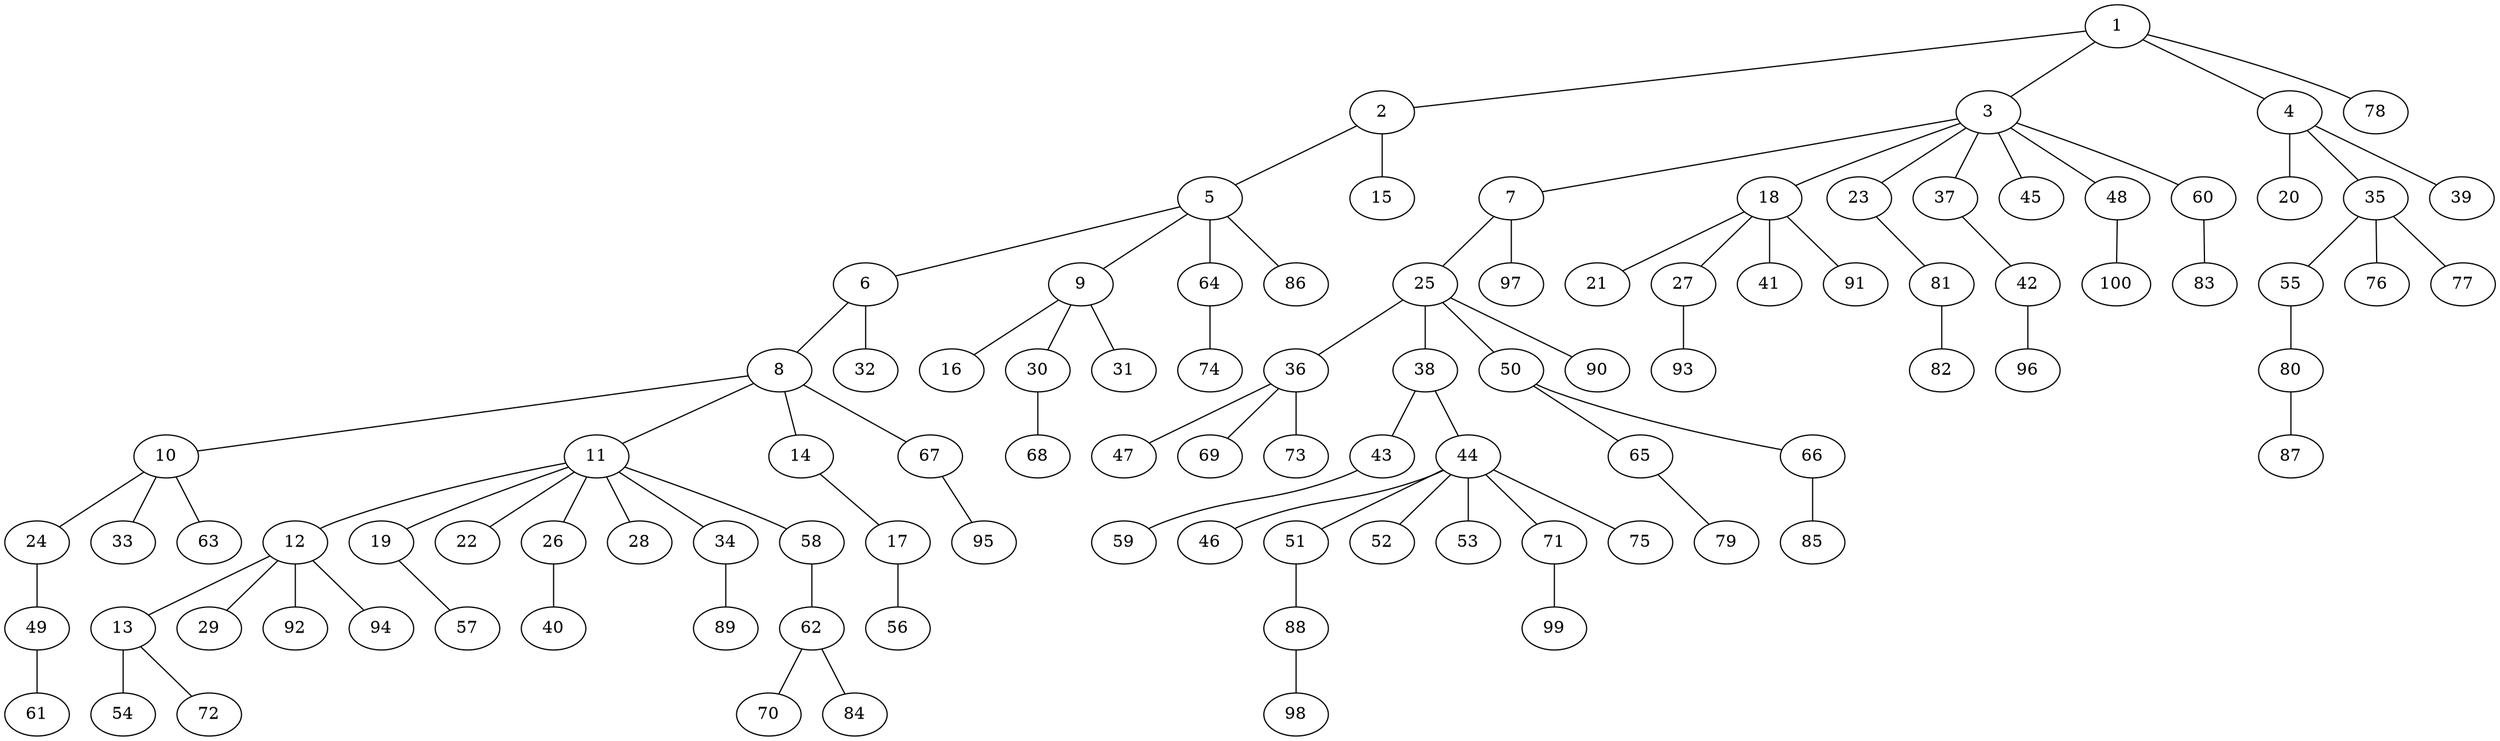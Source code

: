 graph graphname {1--2
1--3
1--4
1--78
2--5
2--15
3--7
3--18
3--23
3--37
3--45
3--48
3--60
4--20
4--35
4--39
5--6
5--9
5--64
5--86
6--8
6--32
7--25
7--97
8--10
8--11
8--14
8--67
9--16
9--30
9--31
10--24
10--33
10--63
11--12
11--19
11--22
11--26
11--28
11--34
11--58
12--13
12--29
12--92
12--94
13--54
13--72
14--17
17--56
18--21
18--27
18--41
18--91
19--57
23--81
24--49
25--36
25--38
25--50
25--90
26--40
27--93
30--68
34--89
35--55
35--76
35--77
36--47
36--69
36--73
37--42
38--43
38--44
42--96
43--59
44--46
44--51
44--52
44--53
44--71
44--75
48--100
49--61
50--65
50--66
51--88
55--80
58--62
60--83
62--70
62--84
64--74
65--79
66--85
67--95
71--99
80--87
81--82
88--98
}